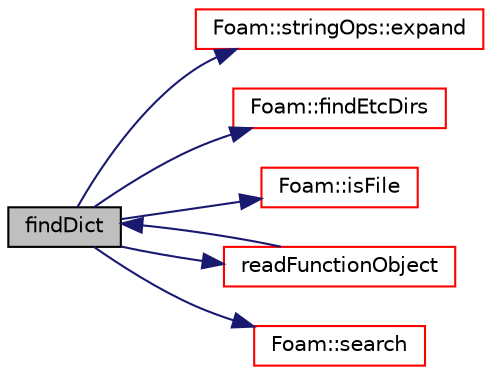 digraph "findDict"
{
  bgcolor="transparent";
  edge [fontname="Helvetica",fontsize="10",labelfontname="Helvetica",labelfontsize="10"];
  node [fontname="Helvetica",fontsize="10",shape=record];
  rankdir="LR";
  Node1 [label="findDict",height=0.2,width=0.4,color="black", fillcolor="grey75", style="filled", fontcolor="black"];
  Node1 -> Node2 [color="midnightblue",fontsize="10",style="solid",fontname="Helvetica"];
  Node2 [label="Foam::stringOps::expand",height=0.2,width=0.4,color="red",URL="$a10999.html#ab41d029160c93b62b379cdbfbc2918a7",tooltip="Expand occurences of variables according to the mapping. "];
  Node1 -> Node3 [color="midnightblue",fontsize="10",style="solid",fontname="Helvetica"];
  Node3 [label="Foam::findEtcDirs",height=0.2,width=0.4,color="red",URL="$a10909.html#aae55065d1881e7454fd54bdc87b58f3c",tooltip="Search for directories from user/group/shipped directories. "];
  Node1 -> Node4 [color="midnightblue",fontsize="10",style="solid",fontname="Helvetica"];
  Node4 [label="Foam::isFile",height=0.2,width=0.4,color="red",URL="$a10909.html#a1cf13d004cf482571af182540a8d1526",tooltip="Does the name exist as a FILE in the file system? "];
  Node1 -> Node5 [color="midnightblue",fontsize="10",style="solid",fontname="Helvetica"];
  Node5 [label="readFunctionObject",height=0.2,width=0.4,color="red",URL="$a00885.html#ade5cce68fa97e7fee25066fcd5a89f91",tooltip="Read the specified functionObject configuration dictionary parsing. "];
  Node5 -> Node1 [color="midnightblue",fontsize="10",style="solid",fontname="Helvetica"];
  Node1 -> Node6 [color="midnightblue",fontsize="10",style="solid",fontname="Helvetica"];
  Node6 [label="Foam::search",height=0.2,width=0.4,color="red",URL="$a10909.html#af960e9b0859dc8a5454cb180698f87f5",tooltip="Recursively search the given directory for the file. "];
}
